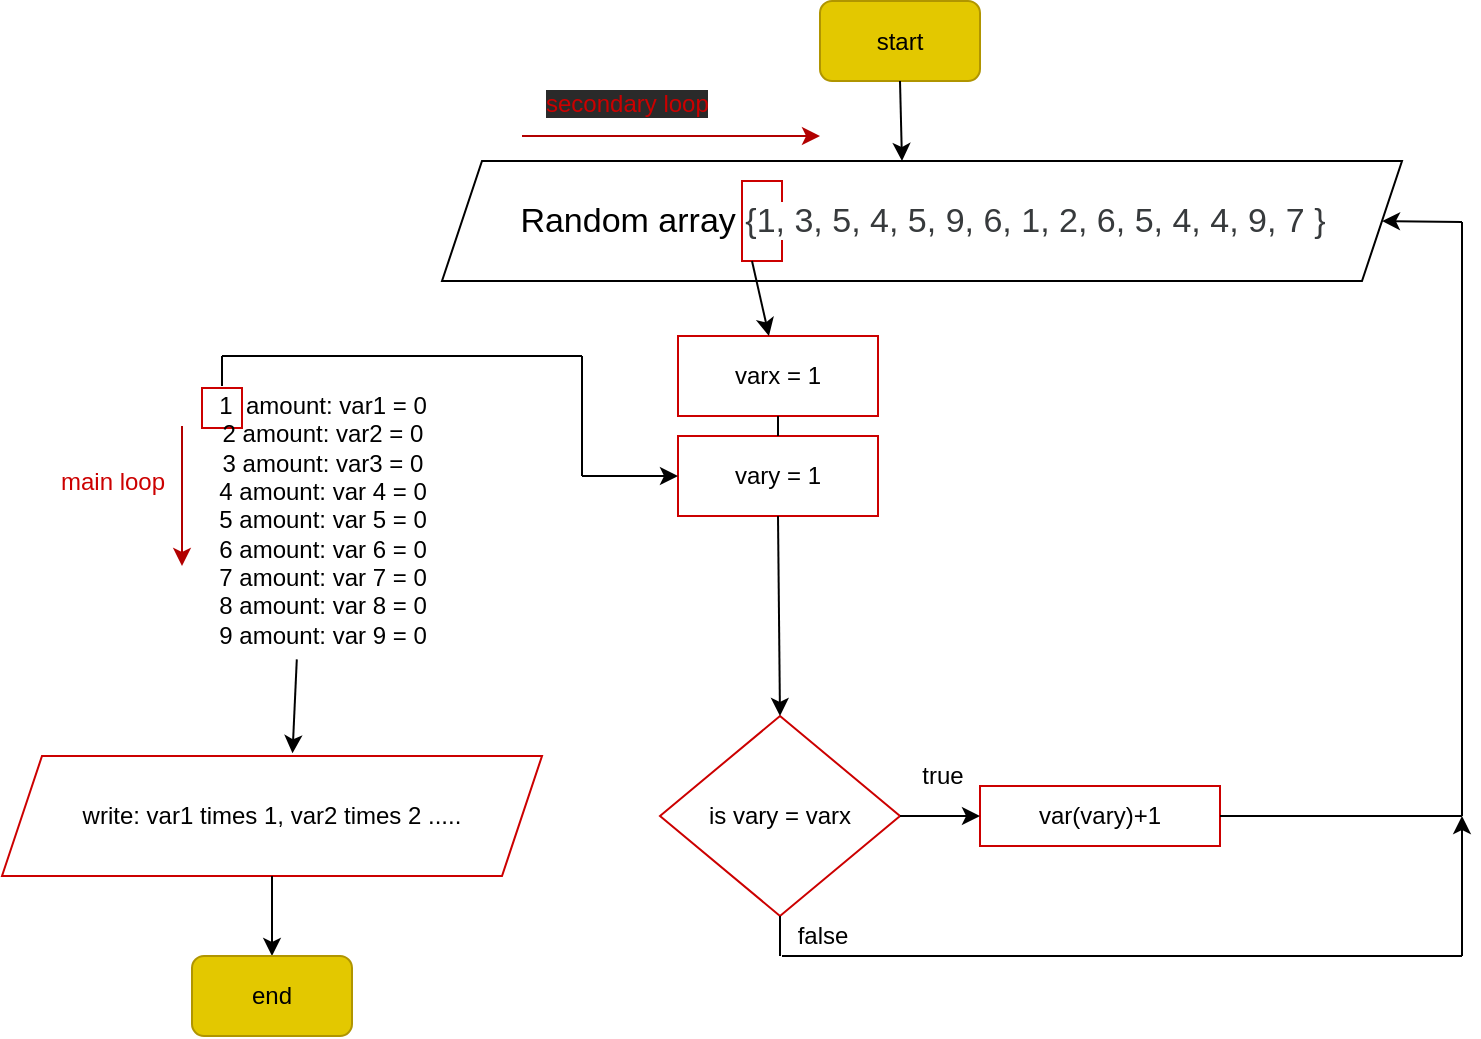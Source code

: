 <mxfile version="14.8.0" type="device"><diagram id="eARHoRoLqQte55X_BRzF" name="Page-1"><mxGraphModel dx="1202" dy="633" grid="1" gridSize="10" guides="1" tooltips="1" connect="1" arrows="1" fold="1" page="1" pageScale="1" pageWidth="827" pageHeight="1169" math="0" shadow="0"><root><mxCell id="0"/><mxCell id="1" parent="0"/><mxCell id="kDwiXvLVa8akfbK7ziV--44" value="" style="rounded=0;whiteSpace=wrap;html=1;strokeColor=#CC0000;" vertex="1" parent="1"><mxGeometry x="140" y="276" width="20" height="20" as="geometry"/></mxCell><mxCell id="kDwiXvLVa8akfbK7ziV--5" value="" style="shape=parallelogram;perimeter=parallelogramPerimeter;whiteSpace=wrap;html=1;fixedSize=1;" vertex="1" parent="1"><mxGeometry x="260" y="162.5" width="480" height="60" as="geometry"/></mxCell><mxCell id="kDwiXvLVa8akfbK7ziV--30" value="" style="rounded=0;whiteSpace=wrap;html=1;strokeColor=#CC0000;" vertex="1" parent="1"><mxGeometry x="410" y="172.5" width="20" height="40" as="geometry"/></mxCell><mxCell id="kDwiXvLVa8akfbK7ziV--1" value="&lt;font style=&quot;font-size: 17px&quot;&gt;Random array&amp;nbsp;&lt;span style=&quot;color: rgb(55 , 58 , 60) ; text-align: left ; background-color: rgb(255 , 255 , 255)&quot;&gt;{1, 3, 5, 4, 5, 9, 6, 1, 2, 6, 5, 4, 4, 9, 7 }&lt;/span&gt;&lt;/font&gt;" style="text;html=1;align=center;verticalAlign=middle;resizable=0;points=[];autosize=1;strokeColor=none;" vertex="1" parent="1"><mxGeometry x="290" y="182.5" width="420" height="20" as="geometry"/></mxCell><mxCell id="kDwiXvLVa8akfbK7ziV--3" value="start" style="rounded=1;whiteSpace=wrap;html=1;fillColor=#e3c800;strokeColor=#B09500;fontColor=#000000;" vertex="1" parent="1"><mxGeometry x="449" y="82.5" width="80" height="40" as="geometry"/></mxCell><mxCell id="kDwiXvLVa8akfbK7ziV--4" value="" style="endArrow=classic;html=1;exitX=0.5;exitY=1;exitDx=0;exitDy=0;" edge="1" parent="1" source="kDwiXvLVa8akfbK7ziV--3"><mxGeometry width="50" height="50" relative="1" as="geometry"><mxPoint x="470" y="202.5" as="sourcePoint"/><mxPoint x="490" y="162.5" as="targetPoint"/></mxGeometry></mxCell><mxCell id="kDwiXvLVa8akfbK7ziV--20" value="1&amp;nbsp; amount: var1 = 0&lt;br&gt;2 amount: var2 = 0&lt;br&gt;3 amount: var3 = 0&lt;br&gt;4 amount: var 4 = 0&lt;br&gt;5 amount: var 5 = 0&lt;br&gt;6 amount: var 6 = 0&lt;br&gt;7 amount: var 7 = 0&lt;br&gt;8 amount: var 8 = 0&lt;br&gt;9 amount: var 9 = 0" style="text;html=1;align=center;verticalAlign=middle;resizable=0;points=[];autosize=1;strokeColor=none;" vertex="1" parent="1"><mxGeometry x="140" y="277" width="120" height="130" as="geometry"/></mxCell><mxCell id="kDwiXvLVa8akfbK7ziV--27" value="" style="endArrow=classic;html=1;entryX=1;entryY=0.5;entryDx=0;entryDy=0;" edge="1" parent="1" target="kDwiXvLVa8akfbK7ziV--5"><mxGeometry width="50" height="50" relative="1" as="geometry"><mxPoint x="770" y="193" as="sourcePoint"/><mxPoint x="800" y="140" as="targetPoint"/></mxGeometry></mxCell><mxCell id="kDwiXvLVa8akfbK7ziV--28" value="is vary = varx" style="rhombus;whiteSpace=wrap;html=1;strokeColor=#CC0000;" vertex="1" parent="1"><mxGeometry x="369" y="440" width="120" height="100" as="geometry"/></mxCell><mxCell id="kDwiXvLVa8akfbK7ziV--29" value="" style="endArrow=none;html=1;" edge="1" parent="1"><mxGeometry width="50" height="50" relative="1" as="geometry"><mxPoint x="770" y="490" as="sourcePoint"/><mxPoint x="770" y="193" as="targetPoint"/></mxGeometry></mxCell><mxCell id="kDwiXvLVa8akfbK7ziV--31" value="varx = 1" style="rounded=0;whiteSpace=wrap;html=1;strokeColor=#CC0000;" vertex="1" parent="1"><mxGeometry x="378" y="250" width="100" height="40" as="geometry"/></mxCell><mxCell id="kDwiXvLVa8akfbK7ziV--32" value="" style="endArrow=classic;html=1;exitX=0.25;exitY=1;exitDx=0;exitDy=0;" edge="1" parent="1" source="kDwiXvLVa8akfbK7ziV--30" target="kDwiXvLVa8akfbK7ziV--31"><mxGeometry width="50" height="50" relative="1" as="geometry"><mxPoint x="300" y="320" as="sourcePoint"/><mxPoint x="410" y="248" as="targetPoint"/></mxGeometry></mxCell><mxCell id="kDwiXvLVa8akfbK7ziV--39" value="var(vary)+1" style="rounded=0;whiteSpace=wrap;html=1;strokeColor=#CC0000;" vertex="1" parent="1"><mxGeometry x="529" y="475" width="120" height="30" as="geometry"/></mxCell><mxCell id="kDwiXvLVa8akfbK7ziV--40" value="" style="endArrow=classic;html=1;exitX=1;exitY=0.5;exitDx=0;exitDy=0;entryX=0;entryY=0.5;entryDx=0;entryDy=0;" edge="1" parent="1" source="kDwiXvLVa8akfbK7ziV--28"><mxGeometry width="50" height="50" relative="1" as="geometry"><mxPoint x="489" y="590" as="sourcePoint"/><mxPoint x="529" y="490" as="targetPoint"/></mxGeometry></mxCell><mxCell id="kDwiXvLVa8akfbK7ziV--41" value="" style="endArrow=none;html=1;exitX=1;exitY=0.5;exitDx=0;exitDy=0;" edge="1" parent="1" source="kDwiXvLVa8akfbK7ziV--39"><mxGeometry width="50" height="50" relative="1" as="geometry"><mxPoint x="690" y="490" as="sourcePoint"/><mxPoint x="770" y="490" as="targetPoint"/></mxGeometry></mxCell><mxCell id="kDwiXvLVa8akfbK7ziV--45" value="vary = 1" style="rounded=0;whiteSpace=wrap;html=1;strokeColor=#CC0000;" vertex="1" parent="1"><mxGeometry x="378" y="300" width="100" height="40" as="geometry"/></mxCell><mxCell id="kDwiXvLVa8akfbK7ziV--47" value="" style="endArrow=none;html=1;" edge="1" parent="1"><mxGeometry width="50" height="50" relative="1" as="geometry"><mxPoint x="150" y="275" as="sourcePoint"/><mxPoint x="150" y="260" as="targetPoint"/></mxGeometry></mxCell><mxCell id="kDwiXvLVa8akfbK7ziV--48" value="" style="endArrow=none;html=1;" edge="1" parent="1"><mxGeometry width="50" height="50" relative="1" as="geometry"><mxPoint x="150" y="260" as="sourcePoint"/><mxPoint x="330" y="260" as="targetPoint"/></mxGeometry></mxCell><mxCell id="kDwiXvLVa8akfbK7ziV--49" value="" style="endArrow=none;html=1;" edge="1" parent="1"><mxGeometry width="50" height="50" relative="1" as="geometry"><mxPoint x="330" y="320" as="sourcePoint"/><mxPoint x="330" y="260" as="targetPoint"/></mxGeometry></mxCell><mxCell id="kDwiXvLVa8akfbK7ziV--50" value="" style="endArrow=classic;html=1;entryX=0;entryY=0.5;entryDx=0;entryDy=0;" edge="1" parent="1" target="kDwiXvLVa8akfbK7ziV--45"><mxGeometry width="50" height="50" relative="1" as="geometry"><mxPoint x="330" y="320" as="sourcePoint"/><mxPoint x="370" y="300" as="targetPoint"/></mxGeometry></mxCell><mxCell id="kDwiXvLVa8akfbK7ziV--51" value="" style="endArrow=none;html=1;entryX=0.5;entryY=1;entryDx=0;entryDy=0;" edge="1" parent="1" target="kDwiXvLVa8akfbK7ziV--31"><mxGeometry width="50" height="50" relative="1" as="geometry"><mxPoint x="428" y="300" as="sourcePoint"/><mxPoint x="460" y="360" as="targetPoint"/></mxGeometry></mxCell><mxCell id="kDwiXvLVa8akfbK7ziV--52" value="" style="endArrow=classic;html=1;exitX=0.5;exitY=1;exitDx=0;exitDy=0;entryX=0.5;entryY=0;entryDx=0;entryDy=0;" edge="1" parent="1" source="kDwiXvLVa8akfbK7ziV--45" target="kDwiXvLVa8akfbK7ziV--28"><mxGeometry width="50" height="50" relative="1" as="geometry"><mxPoint x="504" y="410" as="sourcePoint"/><mxPoint x="554" y="370" as="targetPoint"/></mxGeometry></mxCell><mxCell id="kDwiXvLVa8akfbK7ziV--53" value="true" style="text;html=1;align=center;verticalAlign=middle;resizable=0;points=[];autosize=1;strokeColor=none;" vertex="1" parent="1"><mxGeometry x="490" y="460" width="40" height="20" as="geometry"/></mxCell><mxCell id="kDwiXvLVa8akfbK7ziV--54" value="" style="endArrow=none;html=1;entryX=0.5;entryY=1;entryDx=0;entryDy=0;" edge="1" parent="1" target="kDwiXvLVa8akfbK7ziV--28"><mxGeometry width="50" height="50" relative="1" as="geometry"><mxPoint x="429" y="560" as="sourcePoint"/><mxPoint x="450" y="540" as="targetPoint"/></mxGeometry></mxCell><mxCell id="kDwiXvLVa8akfbK7ziV--55" value="" style="endArrow=none;html=1;" edge="1" parent="1"><mxGeometry width="50" height="50" relative="1" as="geometry"><mxPoint x="430" y="560" as="sourcePoint"/><mxPoint x="770" y="560" as="targetPoint"/></mxGeometry></mxCell><mxCell id="kDwiXvLVa8akfbK7ziV--56" value="" style="endArrow=classic;html=1;" edge="1" parent="1"><mxGeometry width="50" height="50" relative="1" as="geometry"><mxPoint x="770" y="560" as="sourcePoint"/><mxPoint x="770" y="490" as="targetPoint"/></mxGeometry></mxCell><mxCell id="kDwiXvLVa8akfbK7ziV--57" value="false" style="text;html=1;align=center;verticalAlign=middle;resizable=0;points=[];autosize=1;strokeColor=none;" vertex="1" parent="1"><mxGeometry x="430" y="540" width="40" height="20" as="geometry"/></mxCell><mxCell id="kDwiXvLVa8akfbK7ziV--58" value="&lt;font color=&quot;#cc0000&quot;&gt;main loop&lt;/font&gt;" style="text;html=1;align=center;verticalAlign=middle;resizable=0;points=[];autosize=1;strokeColor=none;" vertex="1" parent="1"><mxGeometry x="60" y="313" width="70" height="20" as="geometry"/></mxCell><mxCell id="kDwiXvLVa8akfbK7ziV--59" value="" style="endArrow=classic;html=1;fillColor=#e51400;strokeColor=#B20000;" edge="1" parent="1"><mxGeometry width="50" height="50" relative="1" as="geometry"><mxPoint x="130" y="295" as="sourcePoint"/><mxPoint x="130" y="365" as="targetPoint"/></mxGeometry></mxCell><mxCell id="kDwiXvLVa8akfbK7ziV--60" value="" style="endArrow=classic;html=1;fillColor=#e51400;strokeColor=#B20000;" edge="1" parent="1"><mxGeometry width="50" height="50" relative="1" as="geometry"><mxPoint x="300" y="150" as="sourcePoint"/><mxPoint x="449" y="150" as="targetPoint"/></mxGeometry></mxCell><mxCell id="kDwiXvLVa8akfbK7ziV--61" value="&lt;span style=&quot;color: rgb(204 , 0 , 0) ; font-family: &amp;#34;helvetica&amp;#34; ; font-size: 12px ; font-style: normal ; font-weight: 400 ; letter-spacing: normal ; text-align: center ; text-indent: 0px ; text-transform: none ; word-spacing: 0px ; background-color: rgb(42 , 42 , 42) ; display: inline ; float: none&quot;&gt;secondary loop&lt;/span&gt;" style="text;whiteSpace=wrap;html=1;" vertex="1" parent="1"><mxGeometry x="310" y="120" width="109" height="30" as="geometry"/></mxCell><mxCell id="kDwiXvLVa8akfbK7ziV--62" value="write: var1 times 1, var2 times 2 ....." style="shape=parallelogram;perimeter=parallelogramPerimeter;whiteSpace=wrap;html=1;fixedSize=1;strokeColor=#CC0000;" vertex="1" parent="1"><mxGeometry x="40" y="460" width="270" height="60" as="geometry"/></mxCell><mxCell id="kDwiXvLVa8akfbK7ziV--63" value="" style="endArrow=classic;html=1;exitX=0.395;exitY=1.036;exitDx=0;exitDy=0;exitPerimeter=0;entryX=0.538;entryY=-0.023;entryDx=0;entryDy=0;entryPerimeter=0;" edge="1" parent="1" source="kDwiXvLVa8akfbK7ziV--20" target="kDwiXvLVa8akfbK7ziV--62"><mxGeometry width="50" height="50" relative="1" as="geometry"><mxPoint x="170" y="460" as="sourcePoint"/><mxPoint x="220" y="410" as="targetPoint"/></mxGeometry></mxCell><mxCell id="kDwiXvLVa8akfbK7ziV--64" value="" style="endArrow=classic;html=1;exitX=0.5;exitY=1;exitDx=0;exitDy=0;" edge="1" parent="1"><mxGeometry width="50" height="50" relative="1" as="geometry"><mxPoint x="175" y="520" as="sourcePoint"/><mxPoint x="175" y="560" as="targetPoint"/></mxGeometry></mxCell><mxCell id="kDwiXvLVa8akfbK7ziV--65" value="end" style="rounded=1;whiteSpace=wrap;html=1;fillColor=#e3c800;strokeColor=#B09500;fontColor=#000000;" vertex="1" parent="1"><mxGeometry x="135" y="560" width="80" height="40" as="geometry"/></mxCell></root></mxGraphModel></diagram></mxfile>